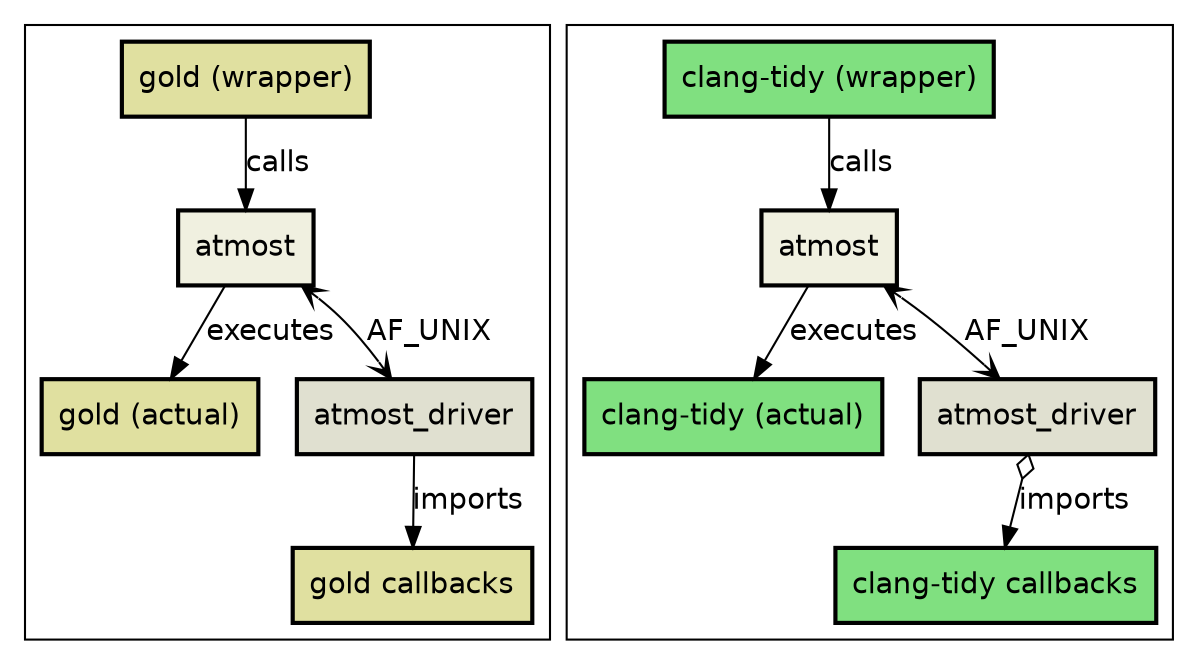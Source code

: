 digraph AtmostComponents {
	fontname="helvetica"
	sep=2.1
	ranksep=0.4
	maxiter=1000000

	node [ fontname="helvetica" ]
	node [ penwidth=2 ]
	edge [ fontname="helvetica" ]
	edge [ penwidth=1 ]

    node [style="filled" shape="box"]

    subgraph cluster_gold {
        gold_wrap [label="gold (wrapper)" fillcolor="#E0E0A0"]
        gold_real [label="gold (actual)" fillcolor="#E0E0A0"]
        gold_atmost [label="atmost" fillcolor="#F0F0E0"]
        gold_driver [label="atmost_driver" fillcolor="#E0E0D0"]
        gold_callbacks [label="gold callbacks" fillcolor="#E0E0A0"]

        gold_wrap -> gold_atmost [label="calls"]
        gold_atmost -> gold_real [label="executes"]
        gold_atmost -> gold_driver [label="AF_UNIX" dir="both" arrowhead="vee" arrowtail="vee"]
        gold_driver -> gold_callbacks [label="imports" arrowtail="odiamond"]
    }

    subgraph cluster_tidy {
        tidy_wrap [label="clang-tidy (wrapper)" fillcolor="#80E080"]
        tidy_real [label="clang-tidy (actual)" fillcolor="#80E080"]
        tidy_atmost [label="atmost" fillcolor="#F0F0E0"]
        tidy_driver [label="atmost_driver" fillcolor="#E0E0D0"]
        tidy_callbacks [label="clang-tidy callbacks" fillcolor="#80E080"]

        tidy_wrap -> tidy_atmost [label="calls"]
        tidy_atmost -> tidy_real [label="executes"]
        tidy_atmost -> tidy_driver [label="AF_UNIX" dir="both" arrowhead="vee" arrowtail="vee"]
        tidy_driver -> tidy_callbacks [label="imports" dir="both" arrowtail="odiamond"]
    }

}
